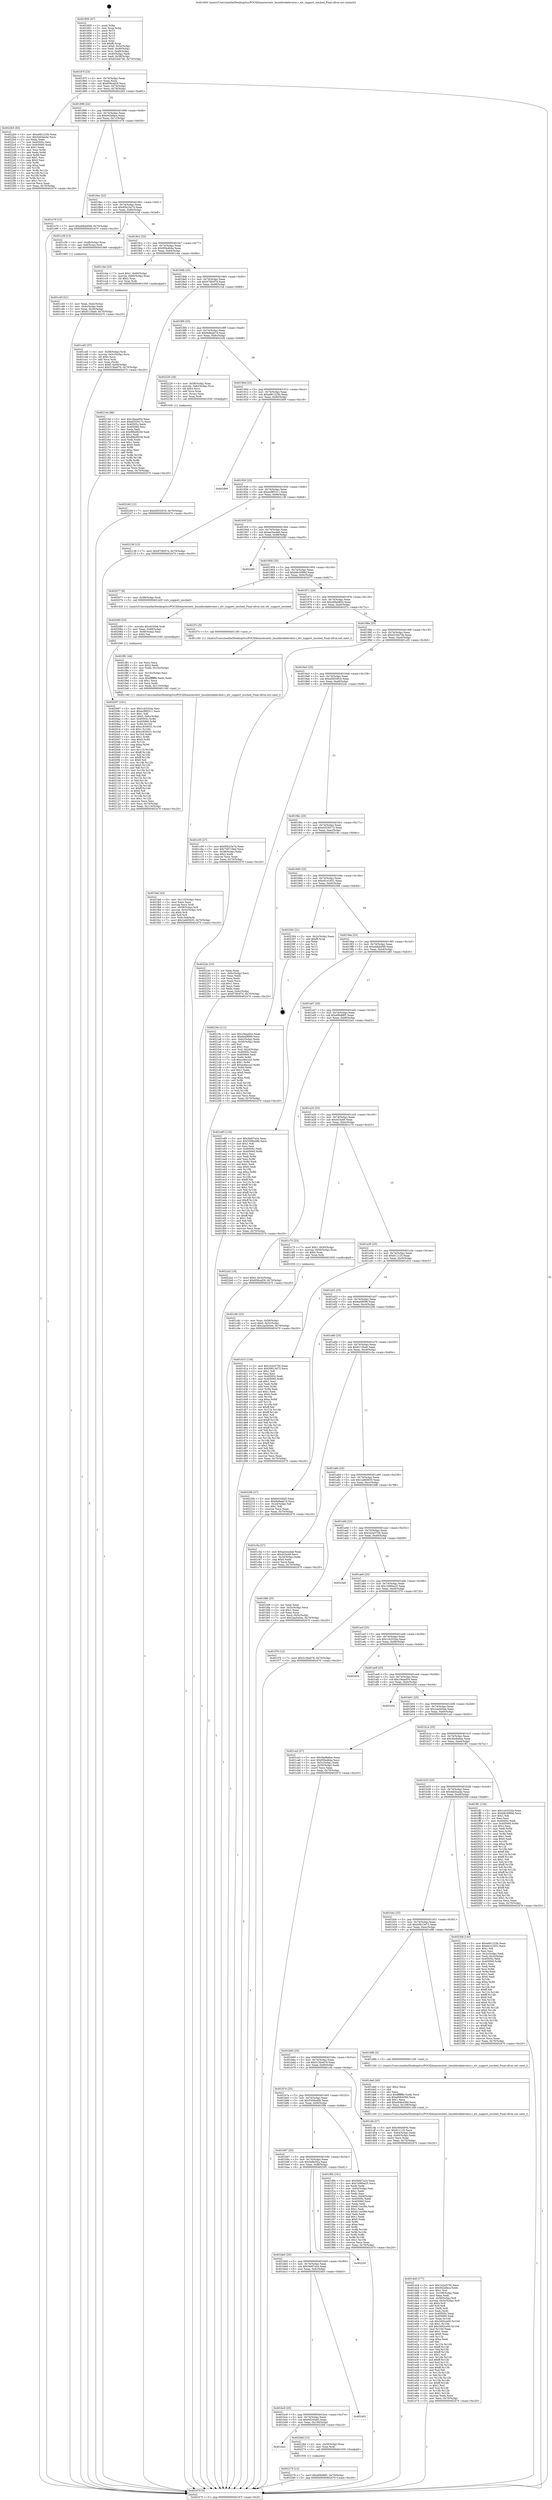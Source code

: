 digraph "0x401850" {
  label = "0x401850 (/mnt/c/Users/mathe/Desktop/tcc/POCII/binaries/extr_linuxblockelevator.c_elv_support_iosched_Final-ollvm.out::main(0))"
  labelloc = "t"
  node[shape=record]

  Entry [label="",width=0.3,height=0.3,shape=circle,fillcolor=black,style=filled]
  "0x40187f" [label="{
     0x40187f [23]\l
     | [instrs]\l
     &nbsp;&nbsp;0x40187f \<+3\>: mov -0x70(%rbp),%eax\l
     &nbsp;&nbsp;0x401882 \<+2\>: mov %eax,%ecx\l
     &nbsp;&nbsp;0x401884 \<+6\>: sub $0x858caf29,%ecx\l
     &nbsp;&nbsp;0x40188a \<+3\>: mov %eax,-0x74(%rbp)\l
     &nbsp;&nbsp;0x40188d \<+3\>: mov %ecx,-0x78(%rbp)\l
     &nbsp;&nbsp;0x401890 \<+6\>: je 00000000004022b5 \<main+0xa65\>\l
  }"]
  "0x4022b5" [label="{
     0x4022b5 [83]\l
     | [instrs]\l
     &nbsp;&nbsp;0x4022b5 \<+5\>: mov $0xa681225b,%eax\l
     &nbsp;&nbsp;0x4022ba \<+5\>: mov $0x4eb5aa4e,%ecx\l
     &nbsp;&nbsp;0x4022bf \<+2\>: xor %edx,%edx\l
     &nbsp;&nbsp;0x4022c1 \<+7\>: mov 0x40505c,%esi\l
     &nbsp;&nbsp;0x4022c8 \<+7\>: mov 0x405060,%edi\l
     &nbsp;&nbsp;0x4022cf \<+3\>: sub $0x1,%edx\l
     &nbsp;&nbsp;0x4022d2 \<+3\>: mov %esi,%r8d\l
     &nbsp;&nbsp;0x4022d5 \<+3\>: add %edx,%r8d\l
     &nbsp;&nbsp;0x4022d8 \<+4\>: imul %r8d,%esi\l
     &nbsp;&nbsp;0x4022dc \<+3\>: and $0x1,%esi\l
     &nbsp;&nbsp;0x4022df \<+3\>: cmp $0x0,%esi\l
     &nbsp;&nbsp;0x4022e2 \<+4\>: sete %r9b\l
     &nbsp;&nbsp;0x4022e6 \<+3\>: cmp $0xa,%edi\l
     &nbsp;&nbsp;0x4022e9 \<+4\>: setl %r10b\l
     &nbsp;&nbsp;0x4022ed \<+3\>: mov %r9b,%r11b\l
     &nbsp;&nbsp;0x4022f0 \<+3\>: and %r10b,%r11b\l
     &nbsp;&nbsp;0x4022f3 \<+3\>: xor %r10b,%r9b\l
     &nbsp;&nbsp;0x4022f6 \<+3\>: or %r9b,%r11b\l
     &nbsp;&nbsp;0x4022f9 \<+4\>: test $0x1,%r11b\l
     &nbsp;&nbsp;0x4022fd \<+3\>: cmovne %ecx,%eax\l
     &nbsp;&nbsp;0x402300 \<+3\>: mov %eax,-0x70(%rbp)\l
     &nbsp;&nbsp;0x402303 \<+5\>: jmp 0000000000402470 \<main+0xc20\>\l
  }"]
  "0x401896" [label="{
     0x401896 [22]\l
     | [instrs]\l
     &nbsp;&nbsp;0x401896 \<+5\>: jmp 000000000040189b \<main+0x4b\>\l
     &nbsp;&nbsp;0x40189b \<+3\>: mov -0x74(%rbp),%eax\l
     &nbsp;&nbsp;0x40189e \<+5\>: sub $0x942efaca,%eax\l
     &nbsp;&nbsp;0x4018a3 \<+3\>: mov %eax,-0x7c(%rbp)\l
     &nbsp;&nbsp;0x4018a6 \<+6\>: je 0000000000401e79 \<main+0x629\>\l
  }"]
  Exit [label="",width=0.3,height=0.3,shape=circle,fillcolor=black,style=filled,peripheries=2]
  "0x401e79" [label="{
     0x401e79 [12]\l
     | [instrs]\l
     &nbsp;&nbsp;0x401e79 \<+7\>: movl $0xeb8ab948,-0x70(%rbp)\l
     &nbsp;&nbsp;0x401e80 \<+5\>: jmp 0000000000402470 \<main+0xc20\>\l
  }"]
  "0x4018ac" [label="{
     0x4018ac [22]\l
     | [instrs]\l
     &nbsp;&nbsp;0x4018ac \<+5\>: jmp 00000000004018b1 \<main+0x61\>\l
     &nbsp;&nbsp;0x4018b1 \<+3\>: mov -0x74(%rbp),%eax\l
     &nbsp;&nbsp;0x4018b4 \<+5\>: sub $0x95b23a74,%eax\l
     &nbsp;&nbsp;0x4018b9 \<+3\>: mov %eax,-0x80(%rbp)\l
     &nbsp;&nbsp;0x4018bc \<+6\>: je 0000000000401c38 \<main+0x3e8\>\l
  }"]
  "0x402279" [label="{
     0x402279 [12]\l
     | [instrs]\l
     &nbsp;&nbsp;0x402279 \<+7\>: movl $0xef4b88f1,-0x70(%rbp)\l
     &nbsp;&nbsp;0x402280 \<+5\>: jmp 0000000000402470 \<main+0xc20\>\l
  }"]
  "0x401c38" [label="{
     0x401c38 [13]\l
     | [instrs]\l
     &nbsp;&nbsp;0x401c38 \<+4\>: mov -0x48(%rbp),%rax\l
     &nbsp;&nbsp;0x401c3c \<+4\>: mov 0x8(%rax),%rdi\l
     &nbsp;&nbsp;0x401c40 \<+5\>: call 0000000000401060 \<atoi@plt\>\l
     | [calls]\l
     &nbsp;&nbsp;0x401060 \{1\} (unknown)\l
  }"]
  "0x4018c2" [label="{
     0x4018c2 [25]\l
     | [instrs]\l
     &nbsp;&nbsp;0x4018c2 \<+5\>: jmp 00000000004018c7 \<main+0x77\>\l
     &nbsp;&nbsp;0x4018c7 \<+3\>: mov -0x74(%rbp),%eax\l
     &nbsp;&nbsp;0x4018ca \<+5\>: sub $0x95fa464a,%eax\l
     &nbsp;&nbsp;0x4018cf \<+6\>: mov %eax,-0x84(%rbp)\l
     &nbsp;&nbsp;0x4018d5 \<+6\>: je 0000000000401cbe \<main+0x46e\>\l
  }"]
  "0x401be2" [label="{
     0x401be2\l
  }", style=dashed]
  "0x401cbe" [label="{
     0x401cbe [23]\l
     | [instrs]\l
     &nbsp;&nbsp;0x401cbe \<+7\>: movl $0x1,-0x60(%rbp)\l
     &nbsp;&nbsp;0x401cc5 \<+4\>: movslq -0x60(%rbp),%rax\l
     &nbsp;&nbsp;0x401cc9 \<+4\>: shl $0x2,%rax\l
     &nbsp;&nbsp;0x401ccd \<+3\>: mov %rax,%rdi\l
     &nbsp;&nbsp;0x401cd0 \<+5\>: call 0000000000401050 \<malloc@plt\>\l
     | [calls]\l
     &nbsp;&nbsp;0x401050 \{1\} (unknown)\l
  }"]
  "0x4018db" [label="{
     0x4018db [25]\l
     | [instrs]\l
     &nbsp;&nbsp;0x4018db \<+5\>: jmp 00000000004018e0 \<main+0x90\>\l
     &nbsp;&nbsp;0x4018e0 \<+3\>: mov -0x74(%rbp),%eax\l
     &nbsp;&nbsp;0x4018e3 \<+5\>: sub $0x970fc97d,%eax\l
     &nbsp;&nbsp;0x4018e8 \<+6\>: mov %eax,-0x88(%rbp)\l
     &nbsp;&nbsp;0x4018ee \<+6\>: je 0000000000402144 \<main+0x8f4\>\l
  }"]
  "0x40226d" [label="{
     0x40226d [12]\l
     | [instrs]\l
     &nbsp;&nbsp;0x40226d \<+4\>: mov -0x58(%rbp),%rax\l
     &nbsp;&nbsp;0x402271 \<+3\>: mov %rax,%rdi\l
     &nbsp;&nbsp;0x402274 \<+5\>: call 0000000000401030 \<free@plt\>\l
     | [calls]\l
     &nbsp;&nbsp;0x401030 \{1\} (unknown)\l
  }"]
  "0x402144" [label="{
     0x402144 [88]\l
     | [instrs]\l
     &nbsp;&nbsp;0x402144 \<+5\>: mov $0x1feaad54,%eax\l
     &nbsp;&nbsp;0x402149 \<+5\>: mov $0xd3539172,%ecx\l
     &nbsp;&nbsp;0x40214e \<+7\>: mov 0x40505c,%edx\l
     &nbsp;&nbsp;0x402155 \<+7\>: mov 0x405060,%esi\l
     &nbsp;&nbsp;0x40215c \<+2\>: mov %edx,%edi\l
     &nbsp;&nbsp;0x40215e \<+6\>: sub $0x89bd9258,%edi\l
     &nbsp;&nbsp;0x402164 \<+3\>: sub $0x1,%edi\l
     &nbsp;&nbsp;0x402167 \<+6\>: add $0x89bd9258,%edi\l
     &nbsp;&nbsp;0x40216d \<+3\>: imul %edi,%edx\l
     &nbsp;&nbsp;0x402170 \<+3\>: and $0x1,%edx\l
     &nbsp;&nbsp;0x402173 \<+3\>: cmp $0x0,%edx\l
     &nbsp;&nbsp;0x402176 \<+4\>: sete %r8b\l
     &nbsp;&nbsp;0x40217a \<+3\>: cmp $0xa,%esi\l
     &nbsp;&nbsp;0x40217d \<+4\>: setl %r9b\l
     &nbsp;&nbsp;0x402181 \<+3\>: mov %r8b,%r10b\l
     &nbsp;&nbsp;0x402184 \<+3\>: and %r9b,%r10b\l
     &nbsp;&nbsp;0x402187 \<+3\>: xor %r9b,%r8b\l
     &nbsp;&nbsp;0x40218a \<+3\>: or %r8b,%r10b\l
     &nbsp;&nbsp;0x40218d \<+4\>: test $0x1,%r10b\l
     &nbsp;&nbsp;0x402191 \<+3\>: cmovne %ecx,%eax\l
     &nbsp;&nbsp;0x402194 \<+3\>: mov %eax,-0x70(%rbp)\l
     &nbsp;&nbsp;0x402197 \<+5\>: jmp 0000000000402470 \<main+0xc20\>\l
  }"]
  "0x4018f4" [label="{
     0x4018f4 [25]\l
     | [instrs]\l
     &nbsp;&nbsp;0x4018f4 \<+5\>: jmp 00000000004018f9 \<main+0xa9\>\l
     &nbsp;&nbsp;0x4018f9 \<+3\>: mov -0x74(%rbp),%eax\l
     &nbsp;&nbsp;0x4018fc \<+5\>: sub $0x9a9aab7d,%eax\l
     &nbsp;&nbsp;0x401901 \<+6\>: mov %eax,-0x8c(%rbp)\l
     &nbsp;&nbsp;0x401907 \<+6\>: je 0000000000402226 \<main+0x9d6\>\l
  }"]
  "0x401bc9" [label="{
     0x401bc9 [25]\l
     | [instrs]\l
     &nbsp;&nbsp;0x401bc9 \<+5\>: jmp 0000000000401bce \<main+0x37e\>\l
     &nbsp;&nbsp;0x401bce \<+3\>: mov -0x74(%rbp),%eax\l
     &nbsp;&nbsp;0x401bd1 \<+5\>: sub $0x6d245af3,%eax\l
     &nbsp;&nbsp;0x401bd6 \<+6\>: mov %eax,-0x100(%rbp)\l
     &nbsp;&nbsp;0x401bdc \<+6\>: je 000000000040226d \<main+0xa1d\>\l
  }"]
  "0x402226" [label="{
     0x402226 [26]\l
     | [instrs]\l
     &nbsp;&nbsp;0x402226 \<+4\>: mov -0x58(%rbp),%rax\l
     &nbsp;&nbsp;0x40222a \<+4\>: movslq -0x6c(%rbp),%rcx\l
     &nbsp;&nbsp;0x40222e \<+4\>: shl $0x4,%rcx\l
     &nbsp;&nbsp;0x402232 \<+3\>: add %rcx,%rax\l
     &nbsp;&nbsp;0x402235 \<+3\>: mov (%rax),%rax\l
     &nbsp;&nbsp;0x402238 \<+3\>: mov %rax,%rdi\l
     &nbsp;&nbsp;0x40223b \<+5\>: call 0000000000401030 \<free@plt\>\l
     | [calls]\l
     &nbsp;&nbsp;0x401030 \{1\} (unknown)\l
  }"]
  "0x40190d" [label="{
     0x40190d [25]\l
     | [instrs]\l
     &nbsp;&nbsp;0x40190d \<+5\>: jmp 0000000000401912 \<main+0xc2\>\l
     &nbsp;&nbsp;0x401912 \<+3\>: mov -0x74(%rbp),%eax\l
     &nbsp;&nbsp;0x401915 \<+5\>: sub $0xa681225b,%eax\l
     &nbsp;&nbsp;0x40191a \<+6\>: mov %eax,-0x90(%rbp)\l
     &nbsp;&nbsp;0x401920 \<+6\>: je 0000000000402469 \<main+0xc19\>\l
  }"]
  "0x402403" [label="{
     0x402403\l
  }", style=dashed]
  "0x402469" [label="{
     0x402469\l
  }", style=dashed]
  "0x401926" [label="{
     0x401926 [25]\l
     | [instrs]\l
     &nbsp;&nbsp;0x401926 \<+5\>: jmp 000000000040192b \<main+0xdb\>\l
     &nbsp;&nbsp;0x40192b \<+3\>: mov -0x74(%rbp),%eax\l
     &nbsp;&nbsp;0x40192e \<+5\>: sub $0xac985311,%eax\l
     &nbsp;&nbsp;0x401933 \<+6\>: mov %eax,-0x94(%rbp)\l
     &nbsp;&nbsp;0x401939 \<+6\>: je 0000000000402138 \<main+0x8e8\>\l
  }"]
  "0x401bb0" [label="{
     0x401bb0 [25]\l
     | [instrs]\l
     &nbsp;&nbsp;0x401bb0 \<+5\>: jmp 0000000000401bb5 \<main+0x365\>\l
     &nbsp;&nbsp;0x401bb5 \<+3\>: mov -0x74(%rbp),%eax\l
     &nbsp;&nbsp;0x401bb8 \<+5\>: sub $0x5bfd7a24,%eax\l
     &nbsp;&nbsp;0x401bbd \<+6\>: mov %eax,-0xfc(%rbp)\l
     &nbsp;&nbsp;0x401bc3 \<+6\>: je 0000000000402403 \<main+0xbb3\>\l
  }"]
  "0x402138" [label="{
     0x402138 [12]\l
     | [instrs]\l
     &nbsp;&nbsp;0x402138 \<+7\>: movl $0x970fc97d,-0x70(%rbp)\l
     &nbsp;&nbsp;0x40213f \<+5\>: jmp 0000000000402470 \<main+0xc20\>\l
  }"]
  "0x40193f" [label="{
     0x40193f [25]\l
     | [instrs]\l
     &nbsp;&nbsp;0x40193f \<+5\>: jmp 0000000000401944 \<main+0xf4\>\l
     &nbsp;&nbsp;0x401944 \<+3\>: mov -0x74(%rbp),%eax\l
     &nbsp;&nbsp;0x401947 \<+5\>: sub $0xae2ea4ab,%eax\l
     &nbsp;&nbsp;0x40194c \<+6\>: mov %eax,-0x98(%rbp)\l
     &nbsp;&nbsp;0x401952 \<+6\>: je 0000000000402285 \<main+0xa35\>\l
  }"]
  "0x402291" [label="{
     0x402291\l
  }", style=dashed]
  "0x402285" [label="{
     0x402285\l
  }", style=dashed]
  "0x401958" [label="{
     0x401958 [25]\l
     | [instrs]\l
     &nbsp;&nbsp;0x401958 \<+5\>: jmp 000000000040195d \<main+0x10d\>\l
     &nbsp;&nbsp;0x40195d \<+3\>: mov -0x74(%rbp),%eax\l
     &nbsp;&nbsp;0x401960 \<+5\>: sub $0xb8c3099d,%eax\l
     &nbsp;&nbsp;0x401965 \<+6\>: mov %eax,-0x9c(%rbp)\l
     &nbsp;&nbsp;0x40196b \<+6\>: je 0000000000402077 \<main+0x827\>\l
  }"]
  "0x402240" [label="{
     0x402240 [12]\l
     | [instrs]\l
     &nbsp;&nbsp;0x402240 \<+7\>: movl $0xd2632816,-0x70(%rbp)\l
     &nbsp;&nbsp;0x402247 \<+5\>: jmp 0000000000402470 \<main+0xc20\>\l
  }"]
  "0x402077" [label="{
     0x402077 [9]\l
     | [instrs]\l
     &nbsp;&nbsp;0x402077 \<+4\>: mov -0x58(%rbp),%rdi\l
     &nbsp;&nbsp;0x40207b \<+5\>: call 0000000000401420 \<elv_support_iosched\>\l
     | [calls]\l
     &nbsp;&nbsp;0x401420 \{1\} (/mnt/c/Users/mathe/Desktop/tcc/POCII/binaries/extr_linuxblockelevator.c_elv_support_iosched_Final-ollvm.out::elv_support_iosched)\l
  }"]
  "0x401971" [label="{
     0x401971 [25]\l
     | [instrs]\l
     &nbsp;&nbsp;0x401971 \<+5\>: jmp 0000000000401976 \<main+0x126\>\l
     &nbsp;&nbsp;0x401976 \<+3\>: mov -0x74(%rbp),%eax\l
     &nbsp;&nbsp;0x401979 \<+5\>: sub $0xc66eb854,%eax\l
     &nbsp;&nbsp;0x40197e \<+6\>: mov %eax,-0xa0(%rbp)\l
     &nbsp;&nbsp;0x401984 \<+6\>: je 0000000000401f7c \<main+0x72c\>\l
  }"]
  "0x402097" [label="{
     0x402097 [161]\l
     | [instrs]\l
     &nbsp;&nbsp;0x402097 \<+5\>: mov $0x1cb3324a,%esi\l
     &nbsp;&nbsp;0x40209c \<+5\>: mov $0xac985311,%ecx\l
     &nbsp;&nbsp;0x4020a1 \<+2\>: mov $0x1,%dl\l
     &nbsp;&nbsp;0x4020a3 \<+7\>: movl $0x0,-0x6c(%rbp)\l
     &nbsp;&nbsp;0x4020aa \<+8\>: mov 0x40505c,%r8d\l
     &nbsp;&nbsp;0x4020b2 \<+8\>: mov 0x405060,%r9d\l
     &nbsp;&nbsp;0x4020ba \<+3\>: mov %r8d,%r10d\l
     &nbsp;&nbsp;0x4020bd \<+7\>: add $0xcc834031,%r10d\l
     &nbsp;&nbsp;0x4020c4 \<+4\>: sub $0x1,%r10d\l
     &nbsp;&nbsp;0x4020c8 \<+7\>: sub $0xcc834031,%r10d\l
     &nbsp;&nbsp;0x4020cf \<+4\>: imul %r10d,%r8d\l
     &nbsp;&nbsp;0x4020d3 \<+4\>: and $0x1,%r8d\l
     &nbsp;&nbsp;0x4020d7 \<+4\>: cmp $0x0,%r8d\l
     &nbsp;&nbsp;0x4020db \<+4\>: sete %r11b\l
     &nbsp;&nbsp;0x4020df \<+4\>: cmp $0xa,%r9d\l
     &nbsp;&nbsp;0x4020e3 \<+3\>: setl %bl\l
     &nbsp;&nbsp;0x4020e6 \<+3\>: mov %r11b,%r14b\l
     &nbsp;&nbsp;0x4020e9 \<+4\>: xor $0xff,%r14b\l
     &nbsp;&nbsp;0x4020ed \<+3\>: mov %bl,%r15b\l
     &nbsp;&nbsp;0x4020f0 \<+4\>: xor $0xff,%r15b\l
     &nbsp;&nbsp;0x4020f4 \<+3\>: xor $0x0,%dl\l
     &nbsp;&nbsp;0x4020f7 \<+3\>: mov %r14b,%r12b\l
     &nbsp;&nbsp;0x4020fa \<+4\>: and $0x0,%r12b\l
     &nbsp;&nbsp;0x4020fe \<+3\>: and %dl,%r11b\l
     &nbsp;&nbsp;0x402101 \<+3\>: mov %r15b,%r13b\l
     &nbsp;&nbsp;0x402104 \<+4\>: and $0x0,%r13b\l
     &nbsp;&nbsp;0x402108 \<+2\>: and %dl,%bl\l
     &nbsp;&nbsp;0x40210a \<+3\>: or %r11b,%r12b\l
     &nbsp;&nbsp;0x40210d \<+3\>: or %bl,%r13b\l
     &nbsp;&nbsp;0x402110 \<+3\>: xor %r13b,%r12b\l
     &nbsp;&nbsp;0x402113 \<+3\>: or %r15b,%r14b\l
     &nbsp;&nbsp;0x402116 \<+4\>: xor $0xff,%r14b\l
     &nbsp;&nbsp;0x40211a \<+3\>: or $0x0,%dl\l
     &nbsp;&nbsp;0x40211d \<+3\>: and %dl,%r14b\l
     &nbsp;&nbsp;0x402120 \<+3\>: or %r14b,%r12b\l
     &nbsp;&nbsp;0x402123 \<+4\>: test $0x1,%r12b\l
     &nbsp;&nbsp;0x402127 \<+3\>: cmovne %ecx,%esi\l
     &nbsp;&nbsp;0x40212a \<+3\>: mov %esi,-0x70(%rbp)\l
     &nbsp;&nbsp;0x40212d \<+6\>: mov %eax,-0x114(%rbp)\l
     &nbsp;&nbsp;0x402133 \<+5\>: jmp 0000000000402470 \<main+0xc20\>\l
  }"]
  "0x401f7c" [label="{
     0x401f7c [5]\l
     | [instrs]\l
     &nbsp;&nbsp;0x401f7c \<+5\>: call 0000000000401160 \<next_i\>\l
     | [calls]\l
     &nbsp;&nbsp;0x401160 \{1\} (/mnt/c/Users/mathe/Desktop/tcc/POCII/binaries/extr_linuxblockelevator.c_elv_support_iosched_Final-ollvm.out::next_i)\l
  }"]
  "0x40198a" [label="{
     0x40198a [25]\l
     | [instrs]\l
     &nbsp;&nbsp;0x40198a \<+5\>: jmp 000000000040198f \<main+0x13f\>\l
     &nbsp;&nbsp;0x40198f \<+3\>: mov -0x74(%rbp),%eax\l
     &nbsp;&nbsp;0x401992 \<+5\>: sub $0xd23eb74b,%eax\l
     &nbsp;&nbsp;0x401997 \<+6\>: mov %eax,-0xa4(%rbp)\l
     &nbsp;&nbsp;0x40199d \<+6\>: je 0000000000401c05 \<main+0x3b5\>\l
  }"]
  "0x402080" [label="{
     0x402080 [23]\l
     | [instrs]\l
     &nbsp;&nbsp;0x402080 \<+10\>: movabs $0x4030b6,%rdi\l
     &nbsp;&nbsp;0x40208a \<+3\>: mov %eax,-0x68(%rbp)\l
     &nbsp;&nbsp;0x40208d \<+3\>: mov -0x68(%rbp),%esi\l
     &nbsp;&nbsp;0x402090 \<+2\>: mov $0x0,%al\l
     &nbsp;&nbsp;0x402092 \<+5\>: call 0000000000401040 \<printf@plt\>\l
     | [calls]\l
     &nbsp;&nbsp;0x401040 \{1\} (unknown)\l
  }"]
  "0x401c05" [label="{
     0x401c05 [27]\l
     | [instrs]\l
     &nbsp;&nbsp;0x401c05 \<+5\>: mov $0x95b23a74,%eax\l
     &nbsp;&nbsp;0x401c0a \<+5\>: mov $0x759719ed,%ecx\l
     &nbsp;&nbsp;0x401c0f \<+3\>: mov -0x38(%rbp),%edx\l
     &nbsp;&nbsp;0x401c12 \<+3\>: cmp $0x2,%edx\l
     &nbsp;&nbsp;0x401c15 \<+3\>: cmovne %ecx,%eax\l
     &nbsp;&nbsp;0x401c18 \<+3\>: mov %eax,-0x70(%rbp)\l
     &nbsp;&nbsp;0x401c1b \<+5\>: jmp 0000000000402470 \<main+0xc20\>\l
  }"]
  "0x4019a3" [label="{
     0x4019a3 [25]\l
     | [instrs]\l
     &nbsp;&nbsp;0x4019a3 \<+5\>: jmp 00000000004019a8 \<main+0x158\>\l
     &nbsp;&nbsp;0x4019a8 \<+3\>: mov -0x74(%rbp),%eax\l
     &nbsp;&nbsp;0x4019ab \<+5\>: sub $0xd2632816,%eax\l
     &nbsp;&nbsp;0x4019b0 \<+6\>: mov %eax,-0xa8(%rbp)\l
     &nbsp;&nbsp;0x4019b6 \<+6\>: je 000000000040224c \<main+0x9fc\>\l
  }"]
  "0x402470" [label="{
     0x402470 [5]\l
     | [instrs]\l
     &nbsp;&nbsp;0x402470 \<+5\>: jmp 000000000040187f \<main+0x2f\>\l
  }"]
  "0x401850" [label="{
     0x401850 [47]\l
     | [instrs]\l
     &nbsp;&nbsp;0x401850 \<+1\>: push %rbp\l
     &nbsp;&nbsp;0x401851 \<+3\>: mov %rsp,%rbp\l
     &nbsp;&nbsp;0x401854 \<+2\>: push %r15\l
     &nbsp;&nbsp;0x401856 \<+2\>: push %r14\l
     &nbsp;&nbsp;0x401858 \<+2\>: push %r13\l
     &nbsp;&nbsp;0x40185a \<+2\>: push %r12\l
     &nbsp;&nbsp;0x40185c \<+1\>: push %rbx\l
     &nbsp;&nbsp;0x40185d \<+7\>: sub $0xf8,%rsp\l
     &nbsp;&nbsp;0x401864 \<+7\>: movl $0x0,-0x3c(%rbp)\l
     &nbsp;&nbsp;0x40186b \<+3\>: mov %edi,-0x40(%rbp)\l
     &nbsp;&nbsp;0x40186e \<+4\>: mov %rsi,-0x48(%rbp)\l
     &nbsp;&nbsp;0x401872 \<+3\>: mov -0x40(%rbp),%edi\l
     &nbsp;&nbsp;0x401875 \<+3\>: mov %edi,-0x38(%rbp)\l
     &nbsp;&nbsp;0x401878 \<+7\>: movl $0xd23eb74b,-0x70(%rbp)\l
  }"]
  "0x401c45" [label="{
     0x401c45 [21]\l
     | [instrs]\l
     &nbsp;&nbsp;0x401c45 \<+3\>: mov %eax,-0x4c(%rbp)\l
     &nbsp;&nbsp;0x401c48 \<+3\>: mov -0x4c(%rbp),%eax\l
     &nbsp;&nbsp;0x401c4b \<+3\>: mov %eax,-0x34(%rbp)\l
     &nbsp;&nbsp;0x401c4e \<+7\>: movl $0x8115ba0,-0x70(%rbp)\l
     &nbsp;&nbsp;0x401c55 \<+5\>: jmp 0000000000402470 \<main+0xc20\>\l
  }"]
  "0x401fad" [label="{
     0x401fad [43]\l
     | [instrs]\l
     &nbsp;&nbsp;0x401fad \<+6\>: mov -0x110(%rbp),%ecx\l
     &nbsp;&nbsp;0x401fb3 \<+3\>: imul %eax,%ecx\l
     &nbsp;&nbsp;0x401fb6 \<+3\>: movslq %ecx,%rdi\l
     &nbsp;&nbsp;0x401fb9 \<+4\>: mov -0x58(%rbp),%r8\l
     &nbsp;&nbsp;0x401fbd \<+4\>: movslq -0x5c(%rbp),%r9\l
     &nbsp;&nbsp;0x401fc1 \<+4\>: shl $0x4,%r9\l
     &nbsp;&nbsp;0x401fc5 \<+3\>: add %r9,%r8\l
     &nbsp;&nbsp;0x401fc8 \<+4\>: mov %rdi,0x8(%r8)\l
     &nbsp;&nbsp;0x401fcc \<+7\>: movl $0x1a465635,-0x70(%rbp)\l
     &nbsp;&nbsp;0x401fd3 \<+5\>: jmp 0000000000402470 \<main+0xc20\>\l
  }"]
  "0x40224c" [label="{
     0x40224c [33]\l
     | [instrs]\l
     &nbsp;&nbsp;0x40224c \<+2\>: xor %eax,%eax\l
     &nbsp;&nbsp;0x40224e \<+3\>: mov -0x6c(%rbp),%ecx\l
     &nbsp;&nbsp;0x402251 \<+2\>: mov %eax,%edx\l
     &nbsp;&nbsp;0x402253 \<+2\>: sub %ecx,%edx\l
     &nbsp;&nbsp;0x402255 \<+2\>: mov %eax,%ecx\l
     &nbsp;&nbsp;0x402257 \<+3\>: sub $0x1,%ecx\l
     &nbsp;&nbsp;0x40225a \<+2\>: add %ecx,%edx\l
     &nbsp;&nbsp;0x40225c \<+2\>: sub %edx,%eax\l
     &nbsp;&nbsp;0x40225e \<+3\>: mov %eax,-0x6c(%rbp)\l
     &nbsp;&nbsp;0x402261 \<+7\>: movl $0x970fc97d,-0x70(%rbp)\l
     &nbsp;&nbsp;0x402268 \<+5\>: jmp 0000000000402470 \<main+0xc20\>\l
  }"]
  "0x4019bc" [label="{
     0x4019bc [25]\l
     | [instrs]\l
     &nbsp;&nbsp;0x4019bc \<+5\>: jmp 00000000004019c1 \<main+0x171\>\l
     &nbsp;&nbsp;0x4019c1 \<+3\>: mov -0x74(%rbp),%eax\l
     &nbsp;&nbsp;0x4019c4 \<+5\>: sub $0xd3539172,%eax\l
     &nbsp;&nbsp;0x4019c9 \<+6\>: mov %eax,-0xac(%rbp)\l
     &nbsp;&nbsp;0x4019cf \<+6\>: je 000000000040219c \<main+0x94c\>\l
  }"]
  "0x401f81" [label="{
     0x401f81 [44]\l
     | [instrs]\l
     &nbsp;&nbsp;0x401f81 \<+2\>: xor %ecx,%ecx\l
     &nbsp;&nbsp;0x401f83 \<+5\>: mov $0x2,%edx\l
     &nbsp;&nbsp;0x401f88 \<+6\>: mov %edx,-0x10c(%rbp)\l
     &nbsp;&nbsp;0x401f8e \<+1\>: cltd\l
     &nbsp;&nbsp;0x401f8f \<+6\>: mov -0x10c(%rbp),%esi\l
     &nbsp;&nbsp;0x401f95 \<+2\>: idiv %esi\l
     &nbsp;&nbsp;0x401f97 \<+6\>: imul $0xfffffffe,%edx,%edx\l
     &nbsp;&nbsp;0x401f9d \<+3\>: sub $0x1,%ecx\l
     &nbsp;&nbsp;0x401fa0 \<+2\>: sub %ecx,%edx\l
     &nbsp;&nbsp;0x401fa2 \<+6\>: mov %edx,-0x110(%rbp)\l
     &nbsp;&nbsp;0x401fa8 \<+5\>: call 0000000000401160 \<next_i\>\l
     | [calls]\l
     &nbsp;&nbsp;0x401160 \{1\} (/mnt/c/Users/mathe/Desktop/tcc/POCII/binaries/extr_linuxblockelevator.c_elv_support_iosched_Final-ollvm.out::next_i)\l
  }"]
  "0x40219c" [label="{
     0x40219c [111]\l
     | [instrs]\l
     &nbsp;&nbsp;0x40219c \<+5\>: mov $0x1feaad54,%eax\l
     &nbsp;&nbsp;0x4021a1 \<+5\>: mov $0x6a49099,%ecx\l
     &nbsp;&nbsp;0x4021a6 \<+3\>: mov -0x6c(%rbp),%edx\l
     &nbsp;&nbsp;0x4021a9 \<+3\>: cmp -0x50(%rbp),%edx\l
     &nbsp;&nbsp;0x4021ac \<+4\>: setl %sil\l
     &nbsp;&nbsp;0x4021b0 \<+4\>: and $0x1,%sil\l
     &nbsp;&nbsp;0x4021b4 \<+4\>: mov %sil,-0x2d(%rbp)\l
     &nbsp;&nbsp;0x4021b8 \<+7\>: mov 0x40505c,%edx\l
     &nbsp;&nbsp;0x4021bf \<+7\>: mov 0x405060,%edi\l
     &nbsp;&nbsp;0x4021c6 \<+3\>: mov %edx,%r8d\l
     &nbsp;&nbsp;0x4021c9 \<+7\>: sub $0xec6ecca3,%r8d\l
     &nbsp;&nbsp;0x4021d0 \<+4\>: sub $0x1,%r8d\l
     &nbsp;&nbsp;0x4021d4 \<+7\>: add $0xec6ecca3,%r8d\l
     &nbsp;&nbsp;0x4021db \<+4\>: imul %r8d,%edx\l
     &nbsp;&nbsp;0x4021df \<+3\>: and $0x1,%edx\l
     &nbsp;&nbsp;0x4021e2 \<+3\>: cmp $0x0,%edx\l
     &nbsp;&nbsp;0x4021e5 \<+4\>: sete %sil\l
     &nbsp;&nbsp;0x4021e9 \<+3\>: cmp $0xa,%edi\l
     &nbsp;&nbsp;0x4021ec \<+4\>: setl %r9b\l
     &nbsp;&nbsp;0x4021f0 \<+3\>: mov %sil,%r10b\l
     &nbsp;&nbsp;0x4021f3 \<+3\>: and %r9b,%r10b\l
     &nbsp;&nbsp;0x4021f6 \<+3\>: xor %r9b,%sil\l
     &nbsp;&nbsp;0x4021f9 \<+3\>: or %sil,%r10b\l
     &nbsp;&nbsp;0x4021fc \<+4\>: test $0x1,%r10b\l
     &nbsp;&nbsp;0x402200 \<+3\>: cmovne %ecx,%eax\l
     &nbsp;&nbsp;0x402203 \<+3\>: mov %eax,-0x70(%rbp)\l
     &nbsp;&nbsp;0x402206 \<+5\>: jmp 0000000000402470 \<main+0xc20\>\l
  }"]
  "0x4019d5" [label="{
     0x4019d5 [25]\l
     | [instrs]\l
     &nbsp;&nbsp;0x4019d5 \<+5\>: jmp 00000000004019da \<main+0x18a\>\l
     &nbsp;&nbsp;0x4019da \<+3\>: mov -0x74(%rbp),%eax\l
     &nbsp;&nbsp;0x4019dd \<+5\>: sub $0xeb1e1651,%eax\l
     &nbsp;&nbsp;0x4019e2 \<+6\>: mov %eax,-0xb0(%rbp)\l
     &nbsp;&nbsp;0x4019e8 \<+6\>: je 0000000000402394 \<main+0xb44\>\l
  }"]
  "0x401b97" [label="{
     0x401b97 [25]\l
     | [instrs]\l
     &nbsp;&nbsp;0x401b97 \<+5\>: jmp 0000000000401b9c \<main+0x34c\>\l
     &nbsp;&nbsp;0x401b9c \<+3\>: mov -0x74(%rbp),%eax\l
     &nbsp;&nbsp;0x401b9f \<+5\>: sub $0x5bfb5f2a,%eax\l
     &nbsp;&nbsp;0x401ba4 \<+6\>: mov %eax,-0xf8(%rbp)\l
     &nbsp;&nbsp;0x401baa \<+6\>: je 0000000000402291 \<main+0xa41\>\l
  }"]
  "0x402394" [label="{
     0x402394 [21]\l
     | [instrs]\l
     &nbsp;&nbsp;0x402394 \<+3\>: mov -0x2c(%rbp),%eax\l
     &nbsp;&nbsp;0x402397 \<+7\>: add $0xf8,%rsp\l
     &nbsp;&nbsp;0x40239e \<+1\>: pop %rbx\l
     &nbsp;&nbsp;0x40239f \<+2\>: pop %r12\l
     &nbsp;&nbsp;0x4023a1 \<+2\>: pop %r13\l
     &nbsp;&nbsp;0x4023a3 \<+2\>: pop %r14\l
     &nbsp;&nbsp;0x4023a5 \<+2\>: pop %r15\l
     &nbsp;&nbsp;0x4023a7 \<+1\>: pop %rbp\l
     &nbsp;&nbsp;0x4023a8 \<+1\>: ret\l
  }"]
  "0x4019ee" [label="{
     0x4019ee [25]\l
     | [instrs]\l
     &nbsp;&nbsp;0x4019ee \<+5\>: jmp 00000000004019f3 \<main+0x1a3\>\l
     &nbsp;&nbsp;0x4019f3 \<+3\>: mov -0x74(%rbp),%eax\l
     &nbsp;&nbsp;0x4019f6 \<+5\>: sub $0xeb8ab948,%eax\l
     &nbsp;&nbsp;0x4019fb \<+6\>: mov %eax,-0xb4(%rbp)\l
     &nbsp;&nbsp;0x401a01 \<+6\>: je 0000000000401e85 \<main+0x635\>\l
  }"]
  "0x401f0b" [label="{
     0x401f0b [101]\l
     | [instrs]\l
     &nbsp;&nbsp;0x401f0b \<+5\>: mov $0x5bfd7a24,%eax\l
     &nbsp;&nbsp;0x401f10 \<+5\>: mov $0x1b96ba25,%ecx\l
     &nbsp;&nbsp;0x401f15 \<+2\>: xor %edx,%edx\l
     &nbsp;&nbsp;0x401f17 \<+3\>: mov -0x64(%rbp),%esi\l
     &nbsp;&nbsp;0x401f1a \<+3\>: sub $0x1,%edx\l
     &nbsp;&nbsp;0x401f1d \<+2\>: sub %edx,%esi\l
     &nbsp;&nbsp;0x401f1f \<+3\>: mov %esi,-0x64(%rbp)\l
     &nbsp;&nbsp;0x401f22 \<+7\>: mov 0x40505c,%edx\l
     &nbsp;&nbsp;0x401f29 \<+7\>: mov 0x405060,%esi\l
     &nbsp;&nbsp;0x401f30 \<+2\>: mov %edx,%edi\l
     &nbsp;&nbsp;0x401f32 \<+6\>: add $0x811ac06e,%edi\l
     &nbsp;&nbsp;0x401f38 \<+3\>: sub $0x1,%edi\l
     &nbsp;&nbsp;0x401f3b \<+6\>: sub $0x811ac06e,%edi\l
     &nbsp;&nbsp;0x401f41 \<+3\>: imul %edi,%edx\l
     &nbsp;&nbsp;0x401f44 \<+3\>: and $0x1,%edx\l
     &nbsp;&nbsp;0x401f47 \<+3\>: cmp $0x0,%edx\l
     &nbsp;&nbsp;0x401f4a \<+4\>: sete %r8b\l
     &nbsp;&nbsp;0x401f4e \<+3\>: cmp $0xa,%esi\l
     &nbsp;&nbsp;0x401f51 \<+4\>: setl %r9b\l
     &nbsp;&nbsp;0x401f55 \<+3\>: mov %r8b,%r10b\l
     &nbsp;&nbsp;0x401f58 \<+3\>: and %r9b,%r10b\l
     &nbsp;&nbsp;0x401f5b \<+3\>: xor %r9b,%r8b\l
     &nbsp;&nbsp;0x401f5e \<+3\>: or %r8b,%r10b\l
     &nbsp;&nbsp;0x401f61 \<+4\>: test $0x1,%r10b\l
     &nbsp;&nbsp;0x401f65 \<+3\>: cmovne %ecx,%eax\l
     &nbsp;&nbsp;0x401f68 \<+3\>: mov %eax,-0x70(%rbp)\l
     &nbsp;&nbsp;0x401f6b \<+5\>: jmp 0000000000402470 \<main+0xc20\>\l
  }"]
  "0x401e85" [label="{
     0x401e85 [134]\l
     | [instrs]\l
     &nbsp;&nbsp;0x401e85 \<+5\>: mov $0x5bfd7a24,%eax\l
     &nbsp;&nbsp;0x401e8a \<+5\>: mov $0x5309a48b,%ecx\l
     &nbsp;&nbsp;0x401e8f \<+2\>: mov $0x1,%dl\l
     &nbsp;&nbsp;0x401e91 \<+2\>: xor %esi,%esi\l
     &nbsp;&nbsp;0x401e93 \<+7\>: mov 0x40505c,%edi\l
     &nbsp;&nbsp;0x401e9a \<+8\>: mov 0x405060,%r8d\l
     &nbsp;&nbsp;0x401ea2 \<+3\>: sub $0x1,%esi\l
     &nbsp;&nbsp;0x401ea5 \<+3\>: mov %edi,%r9d\l
     &nbsp;&nbsp;0x401ea8 \<+3\>: add %esi,%r9d\l
     &nbsp;&nbsp;0x401eab \<+4\>: imul %r9d,%edi\l
     &nbsp;&nbsp;0x401eaf \<+3\>: and $0x1,%edi\l
     &nbsp;&nbsp;0x401eb2 \<+3\>: cmp $0x0,%edi\l
     &nbsp;&nbsp;0x401eb5 \<+4\>: sete %r10b\l
     &nbsp;&nbsp;0x401eb9 \<+4\>: cmp $0xa,%r8d\l
     &nbsp;&nbsp;0x401ebd \<+4\>: setl %r11b\l
     &nbsp;&nbsp;0x401ec1 \<+3\>: mov %r10b,%bl\l
     &nbsp;&nbsp;0x401ec4 \<+3\>: xor $0xff,%bl\l
     &nbsp;&nbsp;0x401ec7 \<+3\>: mov %r11b,%r14b\l
     &nbsp;&nbsp;0x401eca \<+4\>: xor $0xff,%r14b\l
     &nbsp;&nbsp;0x401ece \<+3\>: xor $0x1,%dl\l
     &nbsp;&nbsp;0x401ed1 \<+3\>: mov %bl,%r15b\l
     &nbsp;&nbsp;0x401ed4 \<+4\>: and $0xff,%r15b\l
     &nbsp;&nbsp;0x401ed8 \<+3\>: and %dl,%r10b\l
     &nbsp;&nbsp;0x401edb \<+3\>: mov %r14b,%r12b\l
     &nbsp;&nbsp;0x401ede \<+4\>: and $0xff,%r12b\l
     &nbsp;&nbsp;0x401ee2 \<+3\>: and %dl,%r11b\l
     &nbsp;&nbsp;0x401ee5 \<+3\>: or %r10b,%r15b\l
     &nbsp;&nbsp;0x401ee8 \<+3\>: or %r11b,%r12b\l
     &nbsp;&nbsp;0x401eeb \<+3\>: xor %r12b,%r15b\l
     &nbsp;&nbsp;0x401eee \<+3\>: or %r14b,%bl\l
     &nbsp;&nbsp;0x401ef1 \<+3\>: xor $0xff,%bl\l
     &nbsp;&nbsp;0x401ef4 \<+3\>: or $0x1,%dl\l
     &nbsp;&nbsp;0x401ef7 \<+2\>: and %dl,%bl\l
     &nbsp;&nbsp;0x401ef9 \<+3\>: or %bl,%r15b\l
     &nbsp;&nbsp;0x401efc \<+4\>: test $0x1,%r15b\l
     &nbsp;&nbsp;0x401f00 \<+3\>: cmovne %ecx,%eax\l
     &nbsp;&nbsp;0x401f03 \<+3\>: mov %eax,-0x70(%rbp)\l
     &nbsp;&nbsp;0x401f06 \<+5\>: jmp 0000000000402470 \<main+0xc20\>\l
  }"]
  "0x401a07" [label="{
     0x401a07 [25]\l
     | [instrs]\l
     &nbsp;&nbsp;0x401a07 \<+5\>: jmp 0000000000401a0c \<main+0x1bc\>\l
     &nbsp;&nbsp;0x401a0c \<+3\>: mov -0x74(%rbp),%eax\l
     &nbsp;&nbsp;0x401a0f \<+5\>: sub $0xef4b88f1,%eax\l
     &nbsp;&nbsp;0x401a14 \<+6\>: mov %eax,-0xb8(%rbp)\l
     &nbsp;&nbsp;0x401a1a \<+6\>: je 00000000004022a2 \<main+0xa52\>\l
  }"]
  "0x401dc8" [label="{
     0x401dc8 [177]\l
     | [instrs]\l
     &nbsp;&nbsp;0x401dc8 \<+5\>: mov $0x1b2e5756,%ecx\l
     &nbsp;&nbsp;0x401dcd \<+5\>: mov $0x942efaca,%edx\l
     &nbsp;&nbsp;0x401dd2 \<+3\>: mov $0x1,%sil\l
     &nbsp;&nbsp;0x401dd5 \<+6\>: mov -0x108(%rbp),%edi\l
     &nbsp;&nbsp;0x401ddb \<+3\>: imul %eax,%edi\l
     &nbsp;&nbsp;0x401dde \<+4\>: mov -0x58(%rbp),%r8\l
     &nbsp;&nbsp;0x401de2 \<+4\>: movslq -0x5c(%rbp),%r9\l
     &nbsp;&nbsp;0x401de6 \<+4\>: shl $0x4,%r9\l
     &nbsp;&nbsp;0x401dea \<+3\>: add %r9,%r8\l
     &nbsp;&nbsp;0x401ded \<+3\>: mov (%r8),%r8\l
     &nbsp;&nbsp;0x401df0 \<+3\>: mov %edi,(%r8)\l
     &nbsp;&nbsp;0x401df3 \<+7\>: mov 0x40505c,%eax\l
     &nbsp;&nbsp;0x401dfa \<+7\>: mov 0x405060,%edi\l
     &nbsp;&nbsp;0x401e01 \<+3\>: mov %eax,%r10d\l
     &nbsp;&nbsp;0x401e04 \<+7\>: sub $0x3492ce00,%r10d\l
     &nbsp;&nbsp;0x401e0b \<+4\>: sub $0x1,%r10d\l
     &nbsp;&nbsp;0x401e0f \<+7\>: add $0x3492ce00,%r10d\l
     &nbsp;&nbsp;0x401e16 \<+4\>: imul %r10d,%eax\l
     &nbsp;&nbsp;0x401e1a \<+3\>: and $0x1,%eax\l
     &nbsp;&nbsp;0x401e1d \<+3\>: cmp $0x0,%eax\l
     &nbsp;&nbsp;0x401e20 \<+4\>: sete %r11b\l
     &nbsp;&nbsp;0x401e24 \<+3\>: cmp $0xa,%edi\l
     &nbsp;&nbsp;0x401e27 \<+3\>: setl %bl\l
     &nbsp;&nbsp;0x401e2a \<+3\>: mov %r11b,%r14b\l
     &nbsp;&nbsp;0x401e2d \<+4\>: xor $0xff,%r14b\l
     &nbsp;&nbsp;0x401e31 \<+3\>: mov %bl,%r15b\l
     &nbsp;&nbsp;0x401e34 \<+4\>: xor $0xff,%r15b\l
     &nbsp;&nbsp;0x401e38 \<+4\>: xor $0x1,%sil\l
     &nbsp;&nbsp;0x401e3c \<+3\>: mov %r14b,%r12b\l
     &nbsp;&nbsp;0x401e3f \<+4\>: and $0xff,%r12b\l
     &nbsp;&nbsp;0x401e43 \<+3\>: and %sil,%r11b\l
     &nbsp;&nbsp;0x401e46 \<+3\>: mov %r15b,%r13b\l
     &nbsp;&nbsp;0x401e49 \<+4\>: and $0xff,%r13b\l
     &nbsp;&nbsp;0x401e4d \<+3\>: and %sil,%bl\l
     &nbsp;&nbsp;0x401e50 \<+3\>: or %r11b,%r12b\l
     &nbsp;&nbsp;0x401e53 \<+3\>: or %bl,%r13b\l
     &nbsp;&nbsp;0x401e56 \<+3\>: xor %r13b,%r12b\l
     &nbsp;&nbsp;0x401e59 \<+3\>: or %r15b,%r14b\l
     &nbsp;&nbsp;0x401e5c \<+4\>: xor $0xff,%r14b\l
     &nbsp;&nbsp;0x401e60 \<+4\>: or $0x1,%sil\l
     &nbsp;&nbsp;0x401e64 \<+3\>: and %sil,%r14b\l
     &nbsp;&nbsp;0x401e67 \<+3\>: or %r14b,%r12b\l
     &nbsp;&nbsp;0x401e6a \<+4\>: test $0x1,%r12b\l
     &nbsp;&nbsp;0x401e6e \<+3\>: cmovne %edx,%ecx\l
     &nbsp;&nbsp;0x401e71 \<+3\>: mov %ecx,-0x70(%rbp)\l
     &nbsp;&nbsp;0x401e74 \<+5\>: jmp 0000000000402470 \<main+0xc20\>\l
  }"]
  "0x4022a2" [label="{
     0x4022a2 [19]\l
     | [instrs]\l
     &nbsp;&nbsp;0x4022a2 \<+7\>: movl $0x0,-0x3c(%rbp)\l
     &nbsp;&nbsp;0x4022a9 \<+7\>: movl $0x858caf29,-0x70(%rbp)\l
     &nbsp;&nbsp;0x4022b0 \<+5\>: jmp 0000000000402470 \<main+0xc20\>\l
  }"]
  "0x401a20" [label="{
     0x401a20 [25]\l
     | [instrs]\l
     &nbsp;&nbsp;0x401a20 \<+5\>: jmp 0000000000401a25 \<main+0x1d5\>\l
     &nbsp;&nbsp;0x401a25 \<+3\>: mov -0x74(%rbp),%eax\l
     &nbsp;&nbsp;0x401a28 \<+5\>: sub $0x453a49,%eax\l
     &nbsp;&nbsp;0x401a2d \<+6\>: mov %eax,-0xbc(%rbp)\l
     &nbsp;&nbsp;0x401a33 \<+6\>: je 0000000000401c75 \<main+0x425\>\l
  }"]
  "0x401da0" [label="{
     0x401da0 [40]\l
     | [instrs]\l
     &nbsp;&nbsp;0x401da0 \<+5\>: mov $0x2,%ecx\l
     &nbsp;&nbsp;0x401da5 \<+1\>: cltd\l
     &nbsp;&nbsp;0x401da6 \<+2\>: idiv %ecx\l
     &nbsp;&nbsp;0x401da8 \<+6\>: imul $0xfffffffe,%edx,%ecx\l
     &nbsp;&nbsp;0x401dae \<+6\>: sub $0xe84b439d,%ecx\l
     &nbsp;&nbsp;0x401db4 \<+3\>: add $0x1,%ecx\l
     &nbsp;&nbsp;0x401db7 \<+6\>: add $0xe84b439d,%ecx\l
     &nbsp;&nbsp;0x401dbd \<+6\>: mov %ecx,-0x108(%rbp)\l
     &nbsp;&nbsp;0x401dc3 \<+5\>: call 0000000000401160 \<next_i\>\l
     | [calls]\l
     &nbsp;&nbsp;0x401160 \{1\} (/mnt/c/Users/mathe/Desktop/tcc/POCII/binaries/extr_linuxblockelevator.c_elv_support_iosched_Final-ollvm.out::next_i)\l
  }"]
  "0x401c75" [label="{
     0x401c75 [23]\l
     | [instrs]\l
     &nbsp;&nbsp;0x401c75 \<+7\>: movl $0x1,-0x50(%rbp)\l
     &nbsp;&nbsp;0x401c7c \<+4\>: movslq -0x50(%rbp),%rax\l
     &nbsp;&nbsp;0x401c80 \<+4\>: shl $0x4,%rax\l
     &nbsp;&nbsp;0x401c84 \<+3\>: mov %rax,%rdi\l
     &nbsp;&nbsp;0x401c87 \<+5\>: call 0000000000401050 \<malloc@plt\>\l
     | [calls]\l
     &nbsp;&nbsp;0x401050 \{1\} (unknown)\l
  }"]
  "0x401a39" [label="{
     0x401a39 [25]\l
     | [instrs]\l
     &nbsp;&nbsp;0x401a39 \<+5\>: jmp 0000000000401a3e \<main+0x1ee\>\l
     &nbsp;&nbsp;0x401a3e \<+3\>: mov -0x74(%rbp),%eax\l
     &nbsp;&nbsp;0x401a41 \<+5\>: sub $0x811125,%eax\l
     &nbsp;&nbsp;0x401a46 \<+6\>: mov %eax,-0xc0(%rbp)\l
     &nbsp;&nbsp;0x401a4c \<+6\>: je 0000000000401d15 \<main+0x4c5\>\l
  }"]
  "0x401b7e" [label="{
     0x401b7e [25]\l
     | [instrs]\l
     &nbsp;&nbsp;0x401b7e \<+5\>: jmp 0000000000401b83 \<main+0x333\>\l
     &nbsp;&nbsp;0x401b83 \<+3\>: mov -0x74(%rbp),%eax\l
     &nbsp;&nbsp;0x401b86 \<+5\>: sub $0x5309a48b,%eax\l
     &nbsp;&nbsp;0x401b8b \<+6\>: mov %eax,-0xf4(%rbp)\l
     &nbsp;&nbsp;0x401b91 \<+6\>: je 0000000000401f0b \<main+0x6bb\>\l
  }"]
  "0x401d15" [label="{
     0x401d15 [134]\l
     | [instrs]\l
     &nbsp;&nbsp;0x401d15 \<+5\>: mov $0x1b2e5756,%eax\l
     &nbsp;&nbsp;0x401d1a \<+5\>: mov $0x50613d73,%ecx\l
     &nbsp;&nbsp;0x401d1f \<+2\>: mov $0x1,%dl\l
     &nbsp;&nbsp;0x401d21 \<+2\>: xor %esi,%esi\l
     &nbsp;&nbsp;0x401d23 \<+7\>: mov 0x40505c,%edi\l
     &nbsp;&nbsp;0x401d2a \<+8\>: mov 0x405060,%r8d\l
     &nbsp;&nbsp;0x401d32 \<+3\>: sub $0x1,%esi\l
     &nbsp;&nbsp;0x401d35 \<+3\>: mov %edi,%r9d\l
     &nbsp;&nbsp;0x401d38 \<+3\>: add %esi,%r9d\l
     &nbsp;&nbsp;0x401d3b \<+4\>: imul %r9d,%edi\l
     &nbsp;&nbsp;0x401d3f \<+3\>: and $0x1,%edi\l
     &nbsp;&nbsp;0x401d42 \<+3\>: cmp $0x0,%edi\l
     &nbsp;&nbsp;0x401d45 \<+4\>: sete %r10b\l
     &nbsp;&nbsp;0x401d49 \<+4\>: cmp $0xa,%r8d\l
     &nbsp;&nbsp;0x401d4d \<+4\>: setl %r11b\l
     &nbsp;&nbsp;0x401d51 \<+3\>: mov %r10b,%bl\l
     &nbsp;&nbsp;0x401d54 \<+3\>: xor $0xff,%bl\l
     &nbsp;&nbsp;0x401d57 \<+3\>: mov %r11b,%r14b\l
     &nbsp;&nbsp;0x401d5a \<+4\>: xor $0xff,%r14b\l
     &nbsp;&nbsp;0x401d5e \<+3\>: xor $0x1,%dl\l
     &nbsp;&nbsp;0x401d61 \<+3\>: mov %bl,%r15b\l
     &nbsp;&nbsp;0x401d64 \<+4\>: and $0xff,%r15b\l
     &nbsp;&nbsp;0x401d68 \<+3\>: and %dl,%r10b\l
     &nbsp;&nbsp;0x401d6b \<+3\>: mov %r14b,%r12b\l
     &nbsp;&nbsp;0x401d6e \<+4\>: and $0xff,%r12b\l
     &nbsp;&nbsp;0x401d72 \<+3\>: and %dl,%r11b\l
     &nbsp;&nbsp;0x401d75 \<+3\>: or %r10b,%r15b\l
     &nbsp;&nbsp;0x401d78 \<+3\>: or %r11b,%r12b\l
     &nbsp;&nbsp;0x401d7b \<+3\>: xor %r12b,%r15b\l
     &nbsp;&nbsp;0x401d7e \<+3\>: or %r14b,%bl\l
     &nbsp;&nbsp;0x401d81 \<+3\>: xor $0xff,%bl\l
     &nbsp;&nbsp;0x401d84 \<+3\>: or $0x1,%dl\l
     &nbsp;&nbsp;0x401d87 \<+2\>: and %dl,%bl\l
     &nbsp;&nbsp;0x401d89 \<+3\>: or %bl,%r15b\l
     &nbsp;&nbsp;0x401d8c \<+4\>: test $0x1,%r15b\l
     &nbsp;&nbsp;0x401d90 \<+3\>: cmovne %ecx,%eax\l
     &nbsp;&nbsp;0x401d93 \<+3\>: mov %eax,-0x70(%rbp)\l
     &nbsp;&nbsp;0x401d96 \<+5\>: jmp 0000000000402470 \<main+0xc20\>\l
  }"]
  "0x401a52" [label="{
     0x401a52 [25]\l
     | [instrs]\l
     &nbsp;&nbsp;0x401a52 \<+5\>: jmp 0000000000401a57 \<main+0x207\>\l
     &nbsp;&nbsp;0x401a57 \<+3\>: mov -0x74(%rbp),%eax\l
     &nbsp;&nbsp;0x401a5a \<+5\>: sub $0x6a49099,%eax\l
     &nbsp;&nbsp;0x401a5f \<+6\>: mov %eax,-0xc4(%rbp)\l
     &nbsp;&nbsp;0x401a65 \<+6\>: je 000000000040220b \<main+0x9bb\>\l
  }"]
  "0x401cfa" [label="{
     0x401cfa [27]\l
     | [instrs]\l
     &nbsp;&nbsp;0x401cfa \<+5\>: mov $0xc66eb854,%eax\l
     &nbsp;&nbsp;0x401cff \<+5\>: mov $0x811125,%ecx\l
     &nbsp;&nbsp;0x401d04 \<+3\>: mov -0x64(%rbp),%edx\l
     &nbsp;&nbsp;0x401d07 \<+3\>: cmp -0x60(%rbp),%edx\l
     &nbsp;&nbsp;0x401d0a \<+3\>: cmovl %ecx,%eax\l
     &nbsp;&nbsp;0x401d0d \<+3\>: mov %eax,-0x70(%rbp)\l
     &nbsp;&nbsp;0x401d10 \<+5\>: jmp 0000000000402470 \<main+0xc20\>\l
  }"]
  "0x40220b" [label="{
     0x40220b [27]\l
     | [instrs]\l
     &nbsp;&nbsp;0x40220b \<+5\>: mov $0x6d245af3,%eax\l
     &nbsp;&nbsp;0x402210 \<+5\>: mov $0x9a9aab7d,%ecx\l
     &nbsp;&nbsp;0x402215 \<+3\>: mov -0x2d(%rbp),%dl\l
     &nbsp;&nbsp;0x402218 \<+3\>: test $0x1,%dl\l
     &nbsp;&nbsp;0x40221b \<+3\>: cmovne %ecx,%eax\l
     &nbsp;&nbsp;0x40221e \<+3\>: mov %eax,-0x70(%rbp)\l
     &nbsp;&nbsp;0x402221 \<+5\>: jmp 0000000000402470 \<main+0xc20\>\l
  }"]
  "0x401a6b" [label="{
     0x401a6b [25]\l
     | [instrs]\l
     &nbsp;&nbsp;0x401a6b \<+5\>: jmp 0000000000401a70 \<main+0x220\>\l
     &nbsp;&nbsp;0x401a70 \<+3\>: mov -0x74(%rbp),%eax\l
     &nbsp;&nbsp;0x401a73 \<+5\>: sub $0x8115ba0,%eax\l
     &nbsp;&nbsp;0x401a78 \<+6\>: mov %eax,-0xc8(%rbp)\l
     &nbsp;&nbsp;0x401a7e \<+6\>: je 0000000000401c5a \<main+0x40a\>\l
  }"]
  "0x401b65" [label="{
     0x401b65 [25]\l
     | [instrs]\l
     &nbsp;&nbsp;0x401b65 \<+5\>: jmp 0000000000401b6a \<main+0x31a\>\l
     &nbsp;&nbsp;0x401b6a \<+3\>: mov -0x74(%rbp),%eax\l
     &nbsp;&nbsp;0x401b6d \<+5\>: sub $0x515be076,%eax\l
     &nbsp;&nbsp;0x401b72 \<+6\>: mov %eax,-0xf0(%rbp)\l
     &nbsp;&nbsp;0x401b78 \<+6\>: je 0000000000401cfa \<main+0x4aa\>\l
  }"]
  "0x401c5a" [label="{
     0x401c5a [27]\l
     | [instrs]\l
     &nbsp;&nbsp;0x401c5a \<+5\>: mov $0xae2ea4ab,%eax\l
     &nbsp;&nbsp;0x401c5f \<+5\>: mov $0x453a49,%ecx\l
     &nbsp;&nbsp;0x401c64 \<+3\>: mov -0x34(%rbp),%edx\l
     &nbsp;&nbsp;0x401c67 \<+3\>: cmp $0x0,%edx\l
     &nbsp;&nbsp;0x401c6a \<+3\>: cmove %ecx,%eax\l
     &nbsp;&nbsp;0x401c6d \<+3\>: mov %eax,-0x70(%rbp)\l
     &nbsp;&nbsp;0x401c70 \<+5\>: jmp 0000000000402470 \<main+0xc20\>\l
  }"]
  "0x401a84" [label="{
     0x401a84 [25]\l
     | [instrs]\l
     &nbsp;&nbsp;0x401a84 \<+5\>: jmp 0000000000401a89 \<main+0x239\>\l
     &nbsp;&nbsp;0x401a89 \<+3\>: mov -0x74(%rbp),%eax\l
     &nbsp;&nbsp;0x401a8c \<+5\>: sub $0x1a465635,%eax\l
     &nbsp;&nbsp;0x401a91 \<+6\>: mov %eax,-0xcc(%rbp)\l
     &nbsp;&nbsp;0x401a97 \<+6\>: je 0000000000401fd8 \<main+0x788\>\l
  }"]
  "0x401c8c" [label="{
     0x401c8c [23]\l
     | [instrs]\l
     &nbsp;&nbsp;0x401c8c \<+4\>: mov %rax,-0x58(%rbp)\l
     &nbsp;&nbsp;0x401c90 \<+7\>: movl $0x0,-0x5c(%rbp)\l
     &nbsp;&nbsp;0x401c97 \<+7\>: movl $0x2aa5e5ee,-0x70(%rbp)\l
     &nbsp;&nbsp;0x401c9e \<+5\>: jmp 0000000000402470 \<main+0xc20\>\l
  }"]
  "0x401d9b" [label="{
     0x401d9b [5]\l
     | [instrs]\l
     &nbsp;&nbsp;0x401d9b \<+5\>: call 0000000000401160 \<next_i\>\l
     | [calls]\l
     &nbsp;&nbsp;0x401160 \{1\} (/mnt/c/Users/mathe/Desktop/tcc/POCII/binaries/extr_linuxblockelevator.c_elv_support_iosched_Final-ollvm.out::next_i)\l
  }"]
  "0x401fd8" [label="{
     0x401fd8 [25]\l
     | [instrs]\l
     &nbsp;&nbsp;0x401fd8 \<+2\>: xor %eax,%eax\l
     &nbsp;&nbsp;0x401fda \<+3\>: mov -0x5c(%rbp),%ecx\l
     &nbsp;&nbsp;0x401fdd \<+3\>: sub $0x1,%eax\l
     &nbsp;&nbsp;0x401fe0 \<+2\>: sub %eax,%ecx\l
     &nbsp;&nbsp;0x401fe2 \<+3\>: mov %ecx,-0x5c(%rbp)\l
     &nbsp;&nbsp;0x401fe5 \<+7\>: movl $0x2aa5e5ee,-0x70(%rbp)\l
     &nbsp;&nbsp;0x401fec \<+5\>: jmp 0000000000402470 \<main+0xc20\>\l
  }"]
  "0x401a9d" [label="{
     0x401a9d [25]\l
     | [instrs]\l
     &nbsp;&nbsp;0x401a9d \<+5\>: jmp 0000000000401aa2 \<main+0x252\>\l
     &nbsp;&nbsp;0x401aa2 \<+3\>: mov -0x74(%rbp),%eax\l
     &nbsp;&nbsp;0x401aa5 \<+5\>: sub $0x1b2e5756,%eax\l
     &nbsp;&nbsp;0x401aaa \<+6\>: mov %eax,-0xd0(%rbp)\l
     &nbsp;&nbsp;0x401ab0 \<+6\>: je 00000000004023a9 \<main+0xb59\>\l
  }"]
  "0x401b4c" [label="{
     0x401b4c [25]\l
     | [instrs]\l
     &nbsp;&nbsp;0x401b4c \<+5\>: jmp 0000000000401b51 \<main+0x301\>\l
     &nbsp;&nbsp;0x401b51 \<+3\>: mov -0x74(%rbp),%eax\l
     &nbsp;&nbsp;0x401b54 \<+5\>: sub $0x50613d73,%eax\l
     &nbsp;&nbsp;0x401b59 \<+6\>: mov %eax,-0xec(%rbp)\l
     &nbsp;&nbsp;0x401b5f \<+6\>: je 0000000000401d9b \<main+0x54b\>\l
  }"]
  "0x4023a9" [label="{
     0x4023a9\l
  }", style=dashed]
  "0x401ab6" [label="{
     0x401ab6 [25]\l
     | [instrs]\l
     &nbsp;&nbsp;0x401ab6 \<+5\>: jmp 0000000000401abb \<main+0x26b\>\l
     &nbsp;&nbsp;0x401abb \<+3\>: mov -0x74(%rbp),%eax\l
     &nbsp;&nbsp;0x401abe \<+5\>: sub $0x1b96ba25,%eax\l
     &nbsp;&nbsp;0x401ac3 \<+6\>: mov %eax,-0xd4(%rbp)\l
     &nbsp;&nbsp;0x401ac9 \<+6\>: je 0000000000401f70 \<main+0x720\>\l
  }"]
  "0x402308" [label="{
     0x402308 [140]\l
     | [instrs]\l
     &nbsp;&nbsp;0x402308 \<+5\>: mov $0xa681225b,%eax\l
     &nbsp;&nbsp;0x40230d \<+5\>: mov $0xeb1e1651,%ecx\l
     &nbsp;&nbsp;0x402312 \<+2\>: mov $0x1,%dl\l
     &nbsp;&nbsp;0x402314 \<+2\>: xor %esi,%esi\l
     &nbsp;&nbsp;0x402316 \<+3\>: mov -0x3c(%rbp),%edi\l
     &nbsp;&nbsp;0x402319 \<+3\>: mov %edi,-0x2c(%rbp)\l
     &nbsp;&nbsp;0x40231c \<+7\>: mov 0x40505c,%edi\l
     &nbsp;&nbsp;0x402323 \<+8\>: mov 0x405060,%r8d\l
     &nbsp;&nbsp;0x40232b \<+3\>: sub $0x1,%esi\l
     &nbsp;&nbsp;0x40232e \<+3\>: mov %edi,%r9d\l
     &nbsp;&nbsp;0x402331 \<+3\>: add %esi,%r9d\l
     &nbsp;&nbsp;0x402334 \<+4\>: imul %r9d,%edi\l
     &nbsp;&nbsp;0x402338 \<+3\>: and $0x1,%edi\l
     &nbsp;&nbsp;0x40233b \<+3\>: cmp $0x0,%edi\l
     &nbsp;&nbsp;0x40233e \<+4\>: sete %r10b\l
     &nbsp;&nbsp;0x402342 \<+4\>: cmp $0xa,%r8d\l
     &nbsp;&nbsp;0x402346 \<+4\>: setl %r11b\l
     &nbsp;&nbsp;0x40234a \<+3\>: mov %r10b,%bl\l
     &nbsp;&nbsp;0x40234d \<+3\>: xor $0xff,%bl\l
     &nbsp;&nbsp;0x402350 \<+3\>: mov %r11b,%r14b\l
     &nbsp;&nbsp;0x402353 \<+4\>: xor $0xff,%r14b\l
     &nbsp;&nbsp;0x402357 \<+3\>: xor $0x0,%dl\l
     &nbsp;&nbsp;0x40235a \<+3\>: mov %bl,%r15b\l
     &nbsp;&nbsp;0x40235d \<+4\>: and $0x0,%r15b\l
     &nbsp;&nbsp;0x402361 \<+3\>: and %dl,%r10b\l
     &nbsp;&nbsp;0x402364 \<+3\>: mov %r14b,%r12b\l
     &nbsp;&nbsp;0x402367 \<+4\>: and $0x0,%r12b\l
     &nbsp;&nbsp;0x40236b \<+3\>: and %dl,%r11b\l
     &nbsp;&nbsp;0x40236e \<+3\>: or %r10b,%r15b\l
     &nbsp;&nbsp;0x402371 \<+3\>: or %r11b,%r12b\l
     &nbsp;&nbsp;0x402374 \<+3\>: xor %r12b,%r15b\l
     &nbsp;&nbsp;0x402377 \<+3\>: or %r14b,%bl\l
     &nbsp;&nbsp;0x40237a \<+3\>: xor $0xff,%bl\l
     &nbsp;&nbsp;0x40237d \<+3\>: or $0x0,%dl\l
     &nbsp;&nbsp;0x402380 \<+2\>: and %dl,%bl\l
     &nbsp;&nbsp;0x402382 \<+3\>: or %bl,%r15b\l
     &nbsp;&nbsp;0x402385 \<+4\>: test $0x1,%r15b\l
     &nbsp;&nbsp;0x402389 \<+3\>: cmovne %ecx,%eax\l
     &nbsp;&nbsp;0x40238c \<+3\>: mov %eax,-0x70(%rbp)\l
     &nbsp;&nbsp;0x40238f \<+5\>: jmp 0000000000402470 \<main+0xc20\>\l
  }"]
  "0x401f70" [label="{
     0x401f70 [12]\l
     | [instrs]\l
     &nbsp;&nbsp;0x401f70 \<+7\>: movl $0x515be076,-0x70(%rbp)\l
     &nbsp;&nbsp;0x401f77 \<+5\>: jmp 0000000000402470 \<main+0xc20\>\l
  }"]
  "0x401acf" [label="{
     0x401acf [25]\l
     | [instrs]\l
     &nbsp;&nbsp;0x401acf \<+5\>: jmp 0000000000401ad4 \<main+0x284\>\l
     &nbsp;&nbsp;0x401ad4 \<+3\>: mov -0x74(%rbp),%eax\l
     &nbsp;&nbsp;0x401ad7 \<+5\>: sub $0x1cb3324a,%eax\l
     &nbsp;&nbsp;0x401adc \<+6\>: mov %eax,-0xd8(%rbp)\l
     &nbsp;&nbsp;0x401ae2 \<+6\>: je 0000000000402424 \<main+0xbd4\>\l
  }"]
  "0x401b33" [label="{
     0x401b33 [25]\l
     | [instrs]\l
     &nbsp;&nbsp;0x401b33 \<+5\>: jmp 0000000000401b38 \<main+0x2e8\>\l
     &nbsp;&nbsp;0x401b38 \<+3\>: mov -0x74(%rbp),%eax\l
     &nbsp;&nbsp;0x401b3b \<+5\>: sub $0x4eb5aa4e,%eax\l
     &nbsp;&nbsp;0x401b40 \<+6\>: mov %eax,-0xe8(%rbp)\l
     &nbsp;&nbsp;0x401b46 \<+6\>: je 0000000000402308 \<main+0xab8\>\l
  }"]
  "0x402424" [label="{
     0x402424\l
  }", style=dashed]
  "0x401ae8" [label="{
     0x401ae8 [25]\l
     | [instrs]\l
     &nbsp;&nbsp;0x401ae8 \<+5\>: jmp 0000000000401aed \<main+0x29d\>\l
     &nbsp;&nbsp;0x401aed \<+3\>: mov -0x74(%rbp),%eax\l
     &nbsp;&nbsp;0x401af0 \<+5\>: sub $0x1feaad54,%eax\l
     &nbsp;&nbsp;0x401af5 \<+6\>: mov %eax,-0xdc(%rbp)\l
     &nbsp;&nbsp;0x401afb \<+6\>: je 000000000040245d \<main+0xc0d\>\l
  }"]
  "0x401ff1" [label="{
     0x401ff1 [134]\l
     | [instrs]\l
     &nbsp;&nbsp;0x401ff1 \<+5\>: mov $0x1cb3324a,%eax\l
     &nbsp;&nbsp;0x401ff6 \<+5\>: mov $0xb8c3099d,%ecx\l
     &nbsp;&nbsp;0x401ffb \<+2\>: mov $0x1,%dl\l
     &nbsp;&nbsp;0x401ffd \<+2\>: xor %esi,%esi\l
     &nbsp;&nbsp;0x401fff \<+7\>: mov 0x40505c,%edi\l
     &nbsp;&nbsp;0x402006 \<+8\>: mov 0x405060,%r8d\l
     &nbsp;&nbsp;0x40200e \<+3\>: sub $0x1,%esi\l
     &nbsp;&nbsp;0x402011 \<+3\>: mov %edi,%r9d\l
     &nbsp;&nbsp;0x402014 \<+3\>: add %esi,%r9d\l
     &nbsp;&nbsp;0x402017 \<+4\>: imul %r9d,%edi\l
     &nbsp;&nbsp;0x40201b \<+3\>: and $0x1,%edi\l
     &nbsp;&nbsp;0x40201e \<+3\>: cmp $0x0,%edi\l
     &nbsp;&nbsp;0x402021 \<+4\>: sete %r10b\l
     &nbsp;&nbsp;0x402025 \<+4\>: cmp $0xa,%r8d\l
     &nbsp;&nbsp;0x402029 \<+4\>: setl %r11b\l
     &nbsp;&nbsp;0x40202d \<+3\>: mov %r10b,%bl\l
     &nbsp;&nbsp;0x402030 \<+3\>: xor $0xff,%bl\l
     &nbsp;&nbsp;0x402033 \<+3\>: mov %r11b,%r14b\l
     &nbsp;&nbsp;0x402036 \<+4\>: xor $0xff,%r14b\l
     &nbsp;&nbsp;0x40203a \<+3\>: xor $0x1,%dl\l
     &nbsp;&nbsp;0x40203d \<+3\>: mov %bl,%r15b\l
     &nbsp;&nbsp;0x402040 \<+4\>: and $0xff,%r15b\l
     &nbsp;&nbsp;0x402044 \<+3\>: and %dl,%r10b\l
     &nbsp;&nbsp;0x402047 \<+3\>: mov %r14b,%r12b\l
     &nbsp;&nbsp;0x40204a \<+4\>: and $0xff,%r12b\l
     &nbsp;&nbsp;0x40204e \<+3\>: and %dl,%r11b\l
     &nbsp;&nbsp;0x402051 \<+3\>: or %r10b,%r15b\l
     &nbsp;&nbsp;0x402054 \<+3\>: or %r11b,%r12b\l
     &nbsp;&nbsp;0x402057 \<+3\>: xor %r12b,%r15b\l
     &nbsp;&nbsp;0x40205a \<+3\>: or %r14b,%bl\l
     &nbsp;&nbsp;0x40205d \<+3\>: xor $0xff,%bl\l
     &nbsp;&nbsp;0x402060 \<+3\>: or $0x1,%dl\l
     &nbsp;&nbsp;0x402063 \<+2\>: and %dl,%bl\l
     &nbsp;&nbsp;0x402065 \<+3\>: or %bl,%r15b\l
     &nbsp;&nbsp;0x402068 \<+4\>: test $0x1,%r15b\l
     &nbsp;&nbsp;0x40206c \<+3\>: cmovne %ecx,%eax\l
     &nbsp;&nbsp;0x40206f \<+3\>: mov %eax,-0x70(%rbp)\l
     &nbsp;&nbsp;0x402072 \<+5\>: jmp 0000000000402470 \<main+0xc20\>\l
  }"]
  "0x40245d" [label="{
     0x40245d\l
  }", style=dashed]
  "0x401b01" [label="{
     0x401b01 [25]\l
     | [instrs]\l
     &nbsp;&nbsp;0x401b01 \<+5\>: jmp 0000000000401b06 \<main+0x2b6\>\l
     &nbsp;&nbsp;0x401b06 \<+3\>: mov -0x74(%rbp),%eax\l
     &nbsp;&nbsp;0x401b09 \<+5\>: sub $0x2aa5e5ee,%eax\l
     &nbsp;&nbsp;0x401b0e \<+6\>: mov %eax,-0xe0(%rbp)\l
     &nbsp;&nbsp;0x401b14 \<+6\>: je 0000000000401ca3 \<main+0x453\>\l
  }"]
  "0x401cd5" [label="{
     0x401cd5 [37]\l
     | [instrs]\l
     &nbsp;&nbsp;0x401cd5 \<+4\>: mov -0x58(%rbp),%rdi\l
     &nbsp;&nbsp;0x401cd9 \<+4\>: movslq -0x5c(%rbp),%rcx\l
     &nbsp;&nbsp;0x401cdd \<+4\>: shl $0x4,%rcx\l
     &nbsp;&nbsp;0x401ce1 \<+3\>: add %rcx,%rdi\l
     &nbsp;&nbsp;0x401ce4 \<+3\>: mov %rax,(%rdi)\l
     &nbsp;&nbsp;0x401ce7 \<+7\>: movl $0x0,-0x64(%rbp)\l
     &nbsp;&nbsp;0x401cee \<+7\>: movl $0x515be076,-0x70(%rbp)\l
     &nbsp;&nbsp;0x401cf5 \<+5\>: jmp 0000000000402470 \<main+0xc20\>\l
  }"]
  "0x401ca3" [label="{
     0x401ca3 [27]\l
     | [instrs]\l
     &nbsp;&nbsp;0x401ca3 \<+5\>: mov $0x3be8a6ee,%eax\l
     &nbsp;&nbsp;0x401ca8 \<+5\>: mov $0x95fa464a,%ecx\l
     &nbsp;&nbsp;0x401cad \<+3\>: mov -0x5c(%rbp),%edx\l
     &nbsp;&nbsp;0x401cb0 \<+3\>: cmp -0x50(%rbp),%edx\l
     &nbsp;&nbsp;0x401cb3 \<+3\>: cmovl %ecx,%eax\l
     &nbsp;&nbsp;0x401cb6 \<+3\>: mov %eax,-0x70(%rbp)\l
     &nbsp;&nbsp;0x401cb9 \<+5\>: jmp 0000000000402470 \<main+0xc20\>\l
  }"]
  "0x401b1a" [label="{
     0x401b1a [25]\l
     | [instrs]\l
     &nbsp;&nbsp;0x401b1a \<+5\>: jmp 0000000000401b1f \<main+0x2cf\>\l
     &nbsp;&nbsp;0x401b1f \<+3\>: mov -0x74(%rbp),%eax\l
     &nbsp;&nbsp;0x401b22 \<+5\>: sub $0x3be8a6ee,%eax\l
     &nbsp;&nbsp;0x401b27 \<+6\>: mov %eax,-0xe4(%rbp)\l
     &nbsp;&nbsp;0x401b2d \<+6\>: je 0000000000401ff1 \<main+0x7a1\>\l
  }"]
  Entry -> "0x401850" [label=" 1"]
  "0x40187f" -> "0x4022b5" [label=" 1"]
  "0x40187f" -> "0x401896" [label=" 32"]
  "0x402394" -> Exit [label=" 1"]
  "0x401896" -> "0x401e79" [label=" 1"]
  "0x401896" -> "0x4018ac" [label=" 31"]
  "0x402308" -> "0x402470" [label=" 1"]
  "0x4018ac" -> "0x401c38" [label=" 1"]
  "0x4018ac" -> "0x4018c2" [label=" 30"]
  "0x4022b5" -> "0x402470" [label=" 1"]
  "0x4018c2" -> "0x401cbe" [label=" 1"]
  "0x4018c2" -> "0x4018db" [label=" 29"]
  "0x4022a2" -> "0x402470" [label=" 1"]
  "0x4018db" -> "0x402144" [label=" 2"]
  "0x4018db" -> "0x4018f4" [label=" 27"]
  "0x402279" -> "0x402470" [label=" 1"]
  "0x4018f4" -> "0x402226" [label=" 1"]
  "0x4018f4" -> "0x40190d" [label=" 26"]
  "0x401bc9" -> "0x401be2" [label=" 0"]
  "0x40190d" -> "0x402469" [label=" 0"]
  "0x40190d" -> "0x401926" [label=" 26"]
  "0x401bc9" -> "0x40226d" [label=" 1"]
  "0x401926" -> "0x402138" [label=" 1"]
  "0x401926" -> "0x40193f" [label=" 25"]
  "0x401bb0" -> "0x401bc9" [label=" 1"]
  "0x40193f" -> "0x402285" [label=" 0"]
  "0x40193f" -> "0x401958" [label=" 25"]
  "0x401bb0" -> "0x402403" [label=" 0"]
  "0x401958" -> "0x402077" [label=" 1"]
  "0x401958" -> "0x401971" [label=" 24"]
  "0x401b97" -> "0x401bb0" [label=" 1"]
  "0x401971" -> "0x401f7c" [label=" 1"]
  "0x401971" -> "0x40198a" [label=" 23"]
  "0x401b97" -> "0x402291" [label=" 0"]
  "0x40198a" -> "0x401c05" [label=" 1"]
  "0x40198a" -> "0x4019a3" [label=" 22"]
  "0x401c05" -> "0x402470" [label=" 1"]
  "0x401850" -> "0x40187f" [label=" 1"]
  "0x402470" -> "0x40187f" [label=" 32"]
  "0x401c38" -> "0x401c45" [label=" 1"]
  "0x401c45" -> "0x402470" [label=" 1"]
  "0x40226d" -> "0x402279" [label=" 1"]
  "0x4019a3" -> "0x40224c" [label=" 1"]
  "0x4019a3" -> "0x4019bc" [label=" 21"]
  "0x40224c" -> "0x402470" [label=" 1"]
  "0x4019bc" -> "0x40219c" [label=" 2"]
  "0x4019bc" -> "0x4019d5" [label=" 19"]
  "0x402240" -> "0x402470" [label=" 1"]
  "0x4019d5" -> "0x402394" [label=" 1"]
  "0x4019d5" -> "0x4019ee" [label=" 18"]
  "0x402226" -> "0x402240" [label=" 1"]
  "0x4019ee" -> "0x401e85" [label=" 1"]
  "0x4019ee" -> "0x401a07" [label=" 17"]
  "0x40220b" -> "0x402470" [label=" 2"]
  "0x401a07" -> "0x4022a2" [label=" 1"]
  "0x401a07" -> "0x401a20" [label=" 16"]
  "0x402144" -> "0x402470" [label=" 2"]
  "0x401a20" -> "0x401c75" [label=" 1"]
  "0x401a20" -> "0x401a39" [label=" 15"]
  "0x402138" -> "0x402470" [label=" 1"]
  "0x401a39" -> "0x401d15" [label=" 1"]
  "0x401a39" -> "0x401a52" [label=" 14"]
  "0x402097" -> "0x402470" [label=" 1"]
  "0x401a52" -> "0x40220b" [label=" 2"]
  "0x401a52" -> "0x401a6b" [label=" 12"]
  "0x402080" -> "0x402097" [label=" 1"]
  "0x401a6b" -> "0x401c5a" [label=" 1"]
  "0x401a6b" -> "0x401a84" [label=" 11"]
  "0x401c5a" -> "0x402470" [label=" 1"]
  "0x401c75" -> "0x401c8c" [label=" 1"]
  "0x401c8c" -> "0x402470" [label=" 1"]
  "0x401ff1" -> "0x402470" [label=" 1"]
  "0x401a84" -> "0x401fd8" [label=" 1"]
  "0x401a84" -> "0x401a9d" [label=" 10"]
  "0x401fd8" -> "0x402470" [label=" 1"]
  "0x401a9d" -> "0x4023a9" [label=" 0"]
  "0x401a9d" -> "0x401ab6" [label=" 10"]
  "0x401f81" -> "0x401fad" [label=" 1"]
  "0x401ab6" -> "0x401f70" [label=" 1"]
  "0x401ab6" -> "0x401acf" [label=" 9"]
  "0x401f7c" -> "0x401f81" [label=" 1"]
  "0x401acf" -> "0x402424" [label=" 0"]
  "0x401acf" -> "0x401ae8" [label=" 9"]
  "0x401f0b" -> "0x402470" [label=" 1"]
  "0x401ae8" -> "0x40245d" [label=" 0"]
  "0x401ae8" -> "0x401b01" [label=" 9"]
  "0x401b7e" -> "0x401b97" [label=" 1"]
  "0x401b01" -> "0x401ca3" [label=" 2"]
  "0x401b01" -> "0x401b1a" [label=" 7"]
  "0x401ca3" -> "0x402470" [label=" 2"]
  "0x401cbe" -> "0x401cd5" [label=" 1"]
  "0x401cd5" -> "0x402470" [label=" 1"]
  "0x401b7e" -> "0x401f0b" [label=" 1"]
  "0x401b1a" -> "0x401ff1" [label=" 1"]
  "0x401b1a" -> "0x401b33" [label=" 6"]
  "0x401f70" -> "0x402470" [label=" 1"]
  "0x401b33" -> "0x402308" [label=" 1"]
  "0x401b33" -> "0x401b4c" [label=" 5"]
  "0x401fad" -> "0x402470" [label=" 1"]
  "0x401b4c" -> "0x401d9b" [label=" 1"]
  "0x401b4c" -> "0x401b65" [label=" 4"]
  "0x402077" -> "0x402080" [label=" 1"]
  "0x401b65" -> "0x401cfa" [label=" 2"]
  "0x401b65" -> "0x401b7e" [label=" 2"]
  "0x401cfa" -> "0x402470" [label=" 2"]
  "0x401d15" -> "0x402470" [label=" 1"]
  "0x401d9b" -> "0x401da0" [label=" 1"]
  "0x401da0" -> "0x401dc8" [label=" 1"]
  "0x401dc8" -> "0x402470" [label=" 1"]
  "0x401e79" -> "0x402470" [label=" 1"]
  "0x401e85" -> "0x402470" [label=" 1"]
  "0x40219c" -> "0x402470" [label=" 2"]
}
